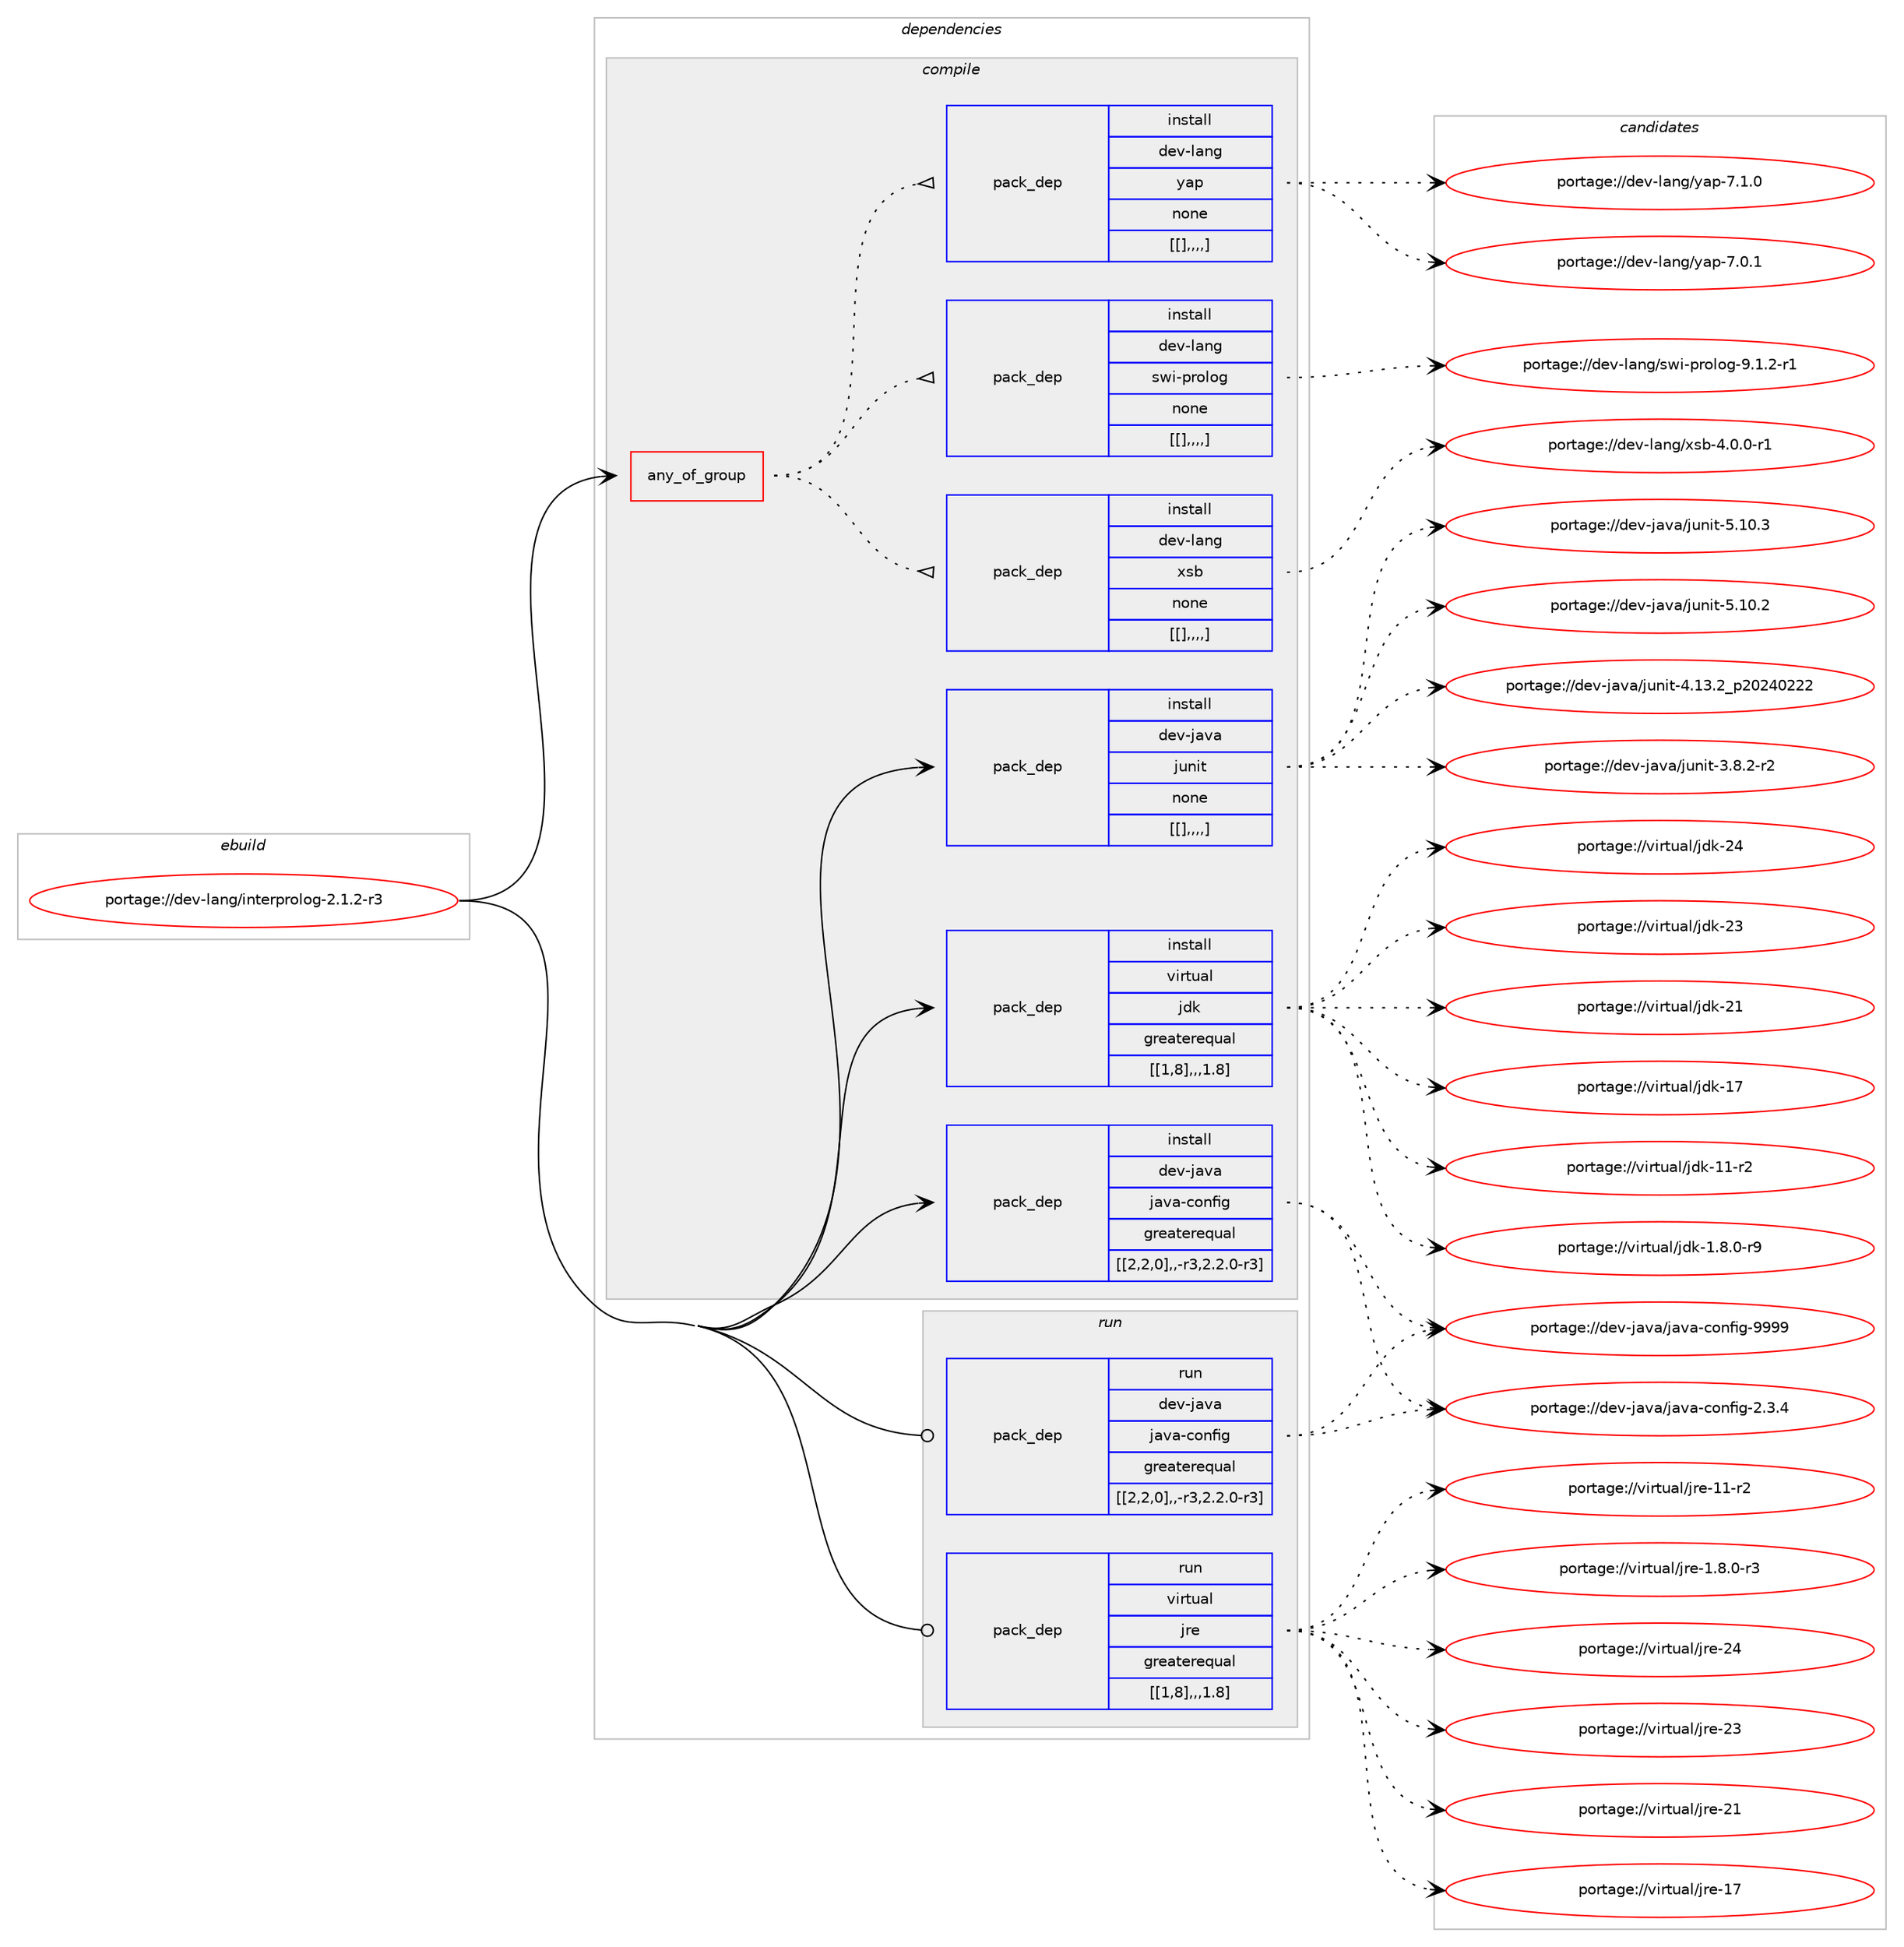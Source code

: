 digraph prolog {

# *************
# Graph options
# *************

newrank=true;
concentrate=true;
compound=true;
graph [rankdir=LR,fontname=Helvetica,fontsize=10,ranksep=1.5];#, ranksep=2.5, nodesep=0.2];
edge  [arrowhead=vee];
node  [fontname=Helvetica,fontsize=10];

# **********
# The ebuild
# **********

subgraph cluster_leftcol {
color=gray;
label=<<i>ebuild</i>>;
id [label="portage://dev-lang/interprolog-2.1.2-r3", color=red, width=4, href="../dev-lang/interprolog-2.1.2-r3.svg"];
}

# ****************
# The dependencies
# ****************

subgraph cluster_midcol {
color=gray;
label=<<i>dependencies</i>>;
subgraph cluster_compile {
fillcolor="#eeeeee";
style=filled;
label=<<i>compile</i>>;
subgraph any932 {
dependency99703 [label=<<TABLE BORDER="0" CELLBORDER="1" CELLSPACING="0" CELLPADDING="4"><TR><TD CELLPADDING="10">any_of_group</TD></TR></TABLE>>, shape=none, color=red];subgraph pack75012 {
dependency99704 [label=<<TABLE BORDER="0" CELLBORDER="1" CELLSPACING="0" CELLPADDING="4" WIDTH="220"><TR><TD ROWSPAN="6" CELLPADDING="30">pack_dep</TD></TR><TR><TD WIDTH="110">install</TD></TR><TR><TD>dev-lang</TD></TR><TR><TD>xsb</TD></TR><TR><TD>none</TD></TR><TR><TD>[[],,,,]</TD></TR></TABLE>>, shape=none, color=blue];
}
dependency99703:e -> dependency99704:w [weight=20,style="dotted",arrowhead="oinv"];
subgraph pack75013 {
dependency99705 [label=<<TABLE BORDER="0" CELLBORDER="1" CELLSPACING="0" CELLPADDING="4" WIDTH="220"><TR><TD ROWSPAN="6" CELLPADDING="30">pack_dep</TD></TR><TR><TD WIDTH="110">install</TD></TR><TR><TD>dev-lang</TD></TR><TR><TD>swi-prolog</TD></TR><TR><TD>none</TD></TR><TR><TD>[[],,,,]</TD></TR></TABLE>>, shape=none, color=blue];
}
dependency99703:e -> dependency99705:w [weight=20,style="dotted",arrowhead="oinv"];
subgraph pack75014 {
dependency99706 [label=<<TABLE BORDER="0" CELLBORDER="1" CELLSPACING="0" CELLPADDING="4" WIDTH="220"><TR><TD ROWSPAN="6" CELLPADDING="30">pack_dep</TD></TR><TR><TD WIDTH="110">install</TD></TR><TR><TD>dev-lang</TD></TR><TR><TD>yap</TD></TR><TR><TD>none</TD></TR><TR><TD>[[],,,,]</TD></TR></TABLE>>, shape=none, color=blue];
}
dependency99703:e -> dependency99706:w [weight=20,style="dotted",arrowhead="oinv"];
}
id:e -> dependency99703:w [weight=20,style="solid",arrowhead="vee"];
subgraph pack75015 {
dependency99707 [label=<<TABLE BORDER="0" CELLBORDER="1" CELLSPACING="0" CELLPADDING="4" WIDTH="220"><TR><TD ROWSPAN="6" CELLPADDING="30">pack_dep</TD></TR><TR><TD WIDTH="110">install</TD></TR><TR><TD>dev-java</TD></TR><TR><TD>java-config</TD></TR><TR><TD>greaterequal</TD></TR><TR><TD>[[2,2,0],,-r3,2.2.0-r3]</TD></TR></TABLE>>, shape=none, color=blue];
}
id:e -> dependency99707:w [weight=20,style="solid",arrowhead="vee"];
subgraph pack75016 {
dependency99708 [label=<<TABLE BORDER="0" CELLBORDER="1" CELLSPACING="0" CELLPADDING="4" WIDTH="220"><TR><TD ROWSPAN="6" CELLPADDING="30">pack_dep</TD></TR><TR><TD WIDTH="110">install</TD></TR><TR><TD>dev-java</TD></TR><TR><TD>junit</TD></TR><TR><TD>none</TD></TR><TR><TD>[[],,,,]</TD></TR></TABLE>>, shape=none, color=blue];
}
id:e -> dependency99708:w [weight=20,style="solid",arrowhead="vee"];
subgraph pack75017 {
dependency99709 [label=<<TABLE BORDER="0" CELLBORDER="1" CELLSPACING="0" CELLPADDING="4" WIDTH="220"><TR><TD ROWSPAN="6" CELLPADDING="30">pack_dep</TD></TR><TR><TD WIDTH="110">install</TD></TR><TR><TD>virtual</TD></TR><TR><TD>jdk</TD></TR><TR><TD>greaterequal</TD></TR><TR><TD>[[1,8],,,1.8]</TD></TR></TABLE>>, shape=none, color=blue];
}
id:e -> dependency99709:w [weight=20,style="solid",arrowhead="vee"];
}
subgraph cluster_compileandrun {
fillcolor="#eeeeee";
style=filled;
label=<<i>compile and run</i>>;
}
subgraph cluster_run {
fillcolor="#eeeeee";
style=filled;
label=<<i>run</i>>;
subgraph pack75018 {
dependency99710 [label=<<TABLE BORDER="0" CELLBORDER="1" CELLSPACING="0" CELLPADDING="4" WIDTH="220"><TR><TD ROWSPAN="6" CELLPADDING="30">pack_dep</TD></TR><TR><TD WIDTH="110">run</TD></TR><TR><TD>dev-java</TD></TR><TR><TD>java-config</TD></TR><TR><TD>greaterequal</TD></TR><TR><TD>[[2,2,0],,-r3,2.2.0-r3]</TD></TR></TABLE>>, shape=none, color=blue];
}
id:e -> dependency99710:w [weight=20,style="solid",arrowhead="odot"];
subgraph pack75019 {
dependency99711 [label=<<TABLE BORDER="0" CELLBORDER="1" CELLSPACING="0" CELLPADDING="4" WIDTH="220"><TR><TD ROWSPAN="6" CELLPADDING="30">pack_dep</TD></TR><TR><TD WIDTH="110">run</TD></TR><TR><TD>virtual</TD></TR><TR><TD>jre</TD></TR><TR><TD>greaterequal</TD></TR><TR><TD>[[1,8],,,1.8]</TD></TR></TABLE>>, shape=none, color=blue];
}
id:e -> dependency99711:w [weight=20,style="solid",arrowhead="odot"];
}
}

# **************
# The candidates
# **************

subgraph cluster_choices {
rank=same;
color=gray;
label=<<i>candidates</i>>;

subgraph choice75012 {
color=black;
nodesep=1;
choice100101118451089711010347120115984552464846484511449 [label="portage://dev-lang/xsb-4.0.0-r1", color=red, width=4,href="../dev-lang/xsb-4.0.0-r1.svg"];
dependency99704:e -> choice100101118451089711010347120115984552464846484511449:w [style=dotted,weight="100"];
}
subgraph choice75013 {
color=black;
nodesep=1;
choice100101118451089711010347115119105451121141111081111034557464946504511449 [label="portage://dev-lang/swi-prolog-9.1.2-r1", color=red, width=4,href="../dev-lang/swi-prolog-9.1.2-r1.svg"];
dependency99705:e -> choice100101118451089711010347115119105451121141111081111034557464946504511449:w [style=dotted,weight="100"];
}
subgraph choice75014 {
color=black;
nodesep=1;
choice10010111845108971101034712197112455546494648 [label="portage://dev-lang/yap-7.1.0", color=red, width=4,href="../dev-lang/yap-7.1.0.svg"];
choice10010111845108971101034712197112455546484649 [label="portage://dev-lang/yap-7.0.1", color=red, width=4,href="../dev-lang/yap-7.0.1.svg"];
dependency99706:e -> choice10010111845108971101034712197112455546494648:w [style=dotted,weight="100"];
dependency99706:e -> choice10010111845108971101034712197112455546484649:w [style=dotted,weight="100"];
}
subgraph choice75015 {
color=black;
nodesep=1;
choice10010111845106971189747106971189745991111101021051034557575757 [label="portage://dev-java/java-config-9999", color=red, width=4,href="../dev-java/java-config-9999.svg"];
choice1001011184510697118974710697118974599111110102105103455046514652 [label="portage://dev-java/java-config-2.3.4", color=red, width=4,href="../dev-java/java-config-2.3.4.svg"];
dependency99707:e -> choice10010111845106971189747106971189745991111101021051034557575757:w [style=dotted,weight="100"];
dependency99707:e -> choice1001011184510697118974710697118974599111110102105103455046514652:w [style=dotted,weight="100"];
}
subgraph choice75016 {
color=black;
nodesep=1;
choice1001011184510697118974710611711010511645534649484651 [label="portage://dev-java/junit-5.10.3", color=red, width=4,href="../dev-java/junit-5.10.3.svg"];
choice1001011184510697118974710611711010511645534649484650 [label="portage://dev-java/junit-5.10.2", color=red, width=4,href="../dev-java/junit-5.10.2.svg"];
choice1001011184510697118974710611711010511645524649514650951125048505248505050 [label="portage://dev-java/junit-4.13.2_p20240222", color=red, width=4,href="../dev-java/junit-4.13.2_p20240222.svg"];
choice100101118451069711897471061171101051164551465646504511450 [label="portage://dev-java/junit-3.8.2-r2", color=red, width=4,href="../dev-java/junit-3.8.2-r2.svg"];
dependency99708:e -> choice1001011184510697118974710611711010511645534649484651:w [style=dotted,weight="100"];
dependency99708:e -> choice1001011184510697118974710611711010511645534649484650:w [style=dotted,weight="100"];
dependency99708:e -> choice1001011184510697118974710611711010511645524649514650951125048505248505050:w [style=dotted,weight="100"];
dependency99708:e -> choice100101118451069711897471061171101051164551465646504511450:w [style=dotted,weight="100"];
}
subgraph choice75017 {
color=black;
nodesep=1;
choice1181051141161179710847106100107455052 [label="portage://virtual/jdk-24", color=red, width=4,href="../virtual/jdk-24.svg"];
choice1181051141161179710847106100107455051 [label="portage://virtual/jdk-23", color=red, width=4,href="../virtual/jdk-23.svg"];
choice1181051141161179710847106100107455049 [label="portage://virtual/jdk-21", color=red, width=4,href="../virtual/jdk-21.svg"];
choice1181051141161179710847106100107454955 [label="portage://virtual/jdk-17", color=red, width=4,href="../virtual/jdk-17.svg"];
choice11810511411611797108471061001074549494511450 [label="portage://virtual/jdk-11-r2", color=red, width=4,href="../virtual/jdk-11-r2.svg"];
choice11810511411611797108471061001074549465646484511457 [label="portage://virtual/jdk-1.8.0-r9", color=red, width=4,href="../virtual/jdk-1.8.0-r9.svg"];
dependency99709:e -> choice1181051141161179710847106100107455052:w [style=dotted,weight="100"];
dependency99709:e -> choice1181051141161179710847106100107455051:w [style=dotted,weight="100"];
dependency99709:e -> choice1181051141161179710847106100107455049:w [style=dotted,weight="100"];
dependency99709:e -> choice1181051141161179710847106100107454955:w [style=dotted,weight="100"];
dependency99709:e -> choice11810511411611797108471061001074549494511450:w [style=dotted,weight="100"];
dependency99709:e -> choice11810511411611797108471061001074549465646484511457:w [style=dotted,weight="100"];
}
subgraph choice75018 {
color=black;
nodesep=1;
choice10010111845106971189747106971189745991111101021051034557575757 [label="portage://dev-java/java-config-9999", color=red, width=4,href="../dev-java/java-config-9999.svg"];
choice1001011184510697118974710697118974599111110102105103455046514652 [label="portage://dev-java/java-config-2.3.4", color=red, width=4,href="../dev-java/java-config-2.3.4.svg"];
dependency99710:e -> choice10010111845106971189747106971189745991111101021051034557575757:w [style=dotted,weight="100"];
dependency99710:e -> choice1001011184510697118974710697118974599111110102105103455046514652:w [style=dotted,weight="100"];
}
subgraph choice75019 {
color=black;
nodesep=1;
choice1181051141161179710847106114101455052 [label="portage://virtual/jre-24", color=red, width=4,href="../virtual/jre-24.svg"];
choice1181051141161179710847106114101455051 [label="portage://virtual/jre-23", color=red, width=4,href="../virtual/jre-23.svg"];
choice1181051141161179710847106114101455049 [label="portage://virtual/jre-21", color=red, width=4,href="../virtual/jre-21.svg"];
choice1181051141161179710847106114101454955 [label="portage://virtual/jre-17", color=red, width=4,href="../virtual/jre-17.svg"];
choice11810511411611797108471061141014549494511450 [label="portage://virtual/jre-11-r2", color=red, width=4,href="../virtual/jre-11-r2.svg"];
choice11810511411611797108471061141014549465646484511451 [label="portage://virtual/jre-1.8.0-r3", color=red, width=4,href="../virtual/jre-1.8.0-r3.svg"];
dependency99711:e -> choice1181051141161179710847106114101455052:w [style=dotted,weight="100"];
dependency99711:e -> choice1181051141161179710847106114101455051:w [style=dotted,weight="100"];
dependency99711:e -> choice1181051141161179710847106114101455049:w [style=dotted,weight="100"];
dependency99711:e -> choice1181051141161179710847106114101454955:w [style=dotted,weight="100"];
dependency99711:e -> choice11810511411611797108471061141014549494511450:w [style=dotted,weight="100"];
dependency99711:e -> choice11810511411611797108471061141014549465646484511451:w [style=dotted,weight="100"];
}
}

}

